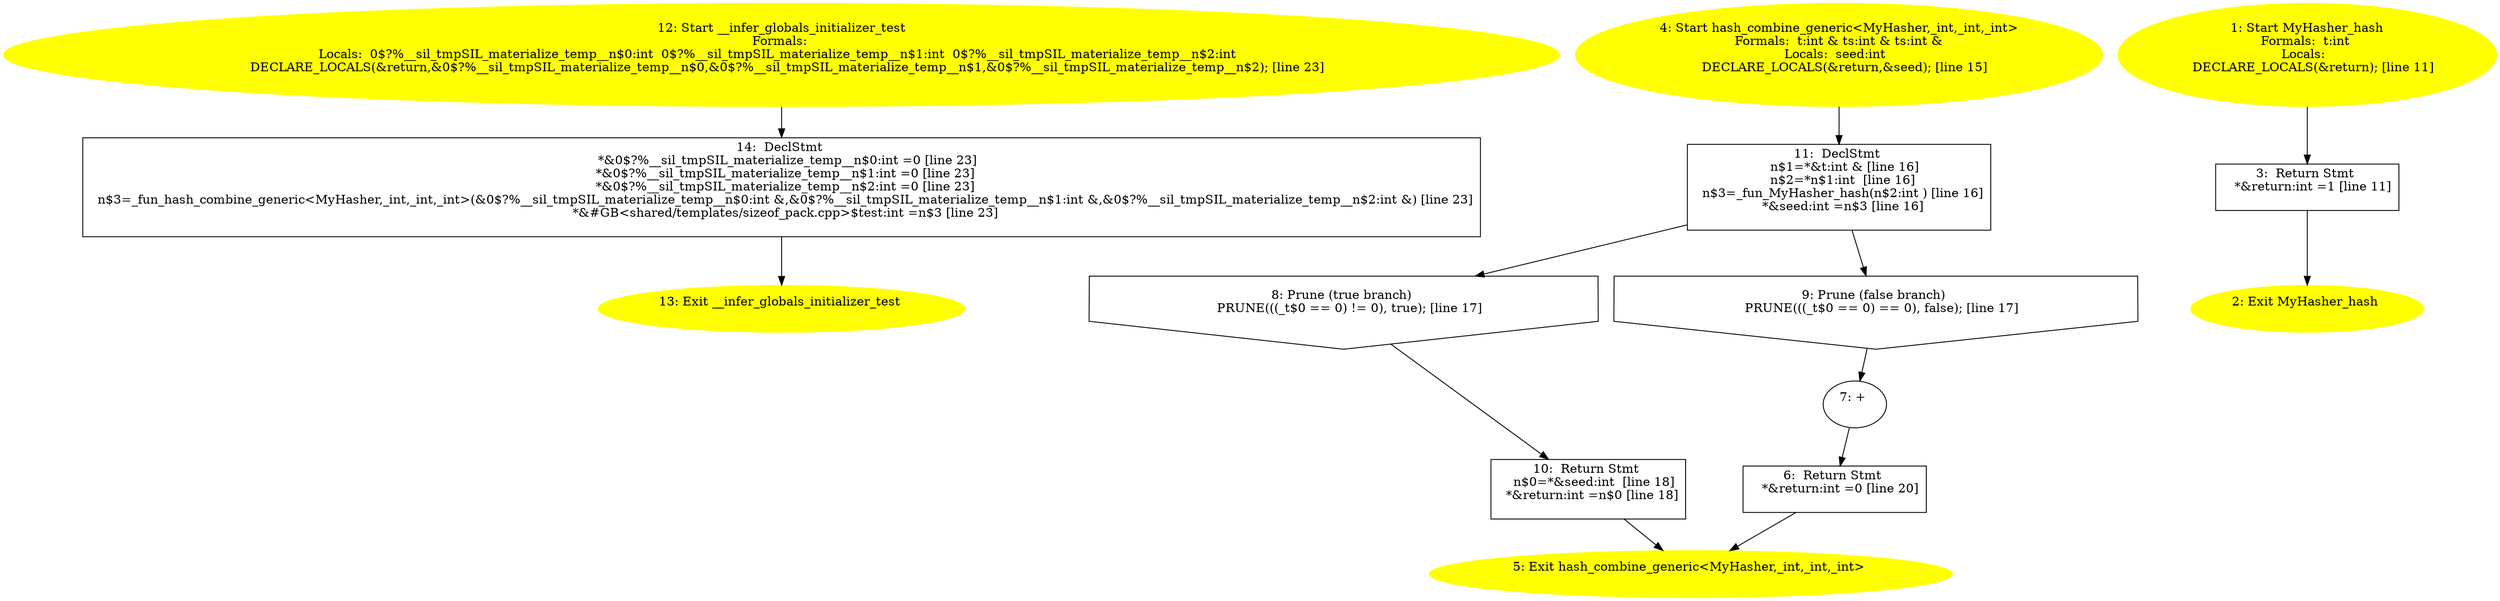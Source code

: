 /* @generated */
digraph iCFG {
14 [label="14:  DeclStmt \n   *&0$?%__sil_tmpSIL_materialize_temp__n$0:int =0 [line 23]\n  *&0$?%__sil_tmpSIL_materialize_temp__n$1:int =0 [line 23]\n  *&0$?%__sil_tmpSIL_materialize_temp__n$2:int =0 [line 23]\n  n$3=_fun_hash_combine_generic<MyHasher,_int,_int,_int>(&0$?%__sil_tmpSIL_materialize_temp__n$0:int &,&0$?%__sil_tmpSIL_materialize_temp__n$1:int &,&0$?%__sil_tmpSIL_materialize_temp__n$2:int &) [line 23]\n  *&#GB<shared/templates/sizeof_pack.cpp>$test:int =n$3 [line 23]\n " shape="box"]
	

	 14 -> 13 ;
13 [label="13: Exit __infer_globals_initializer_test \n  " color=yellow style=filled]
	

12 [label="12: Start __infer_globals_initializer_test\nFormals: \nLocals:  0$?%__sil_tmpSIL_materialize_temp__n$0:int  0$?%__sil_tmpSIL_materialize_temp__n$1:int  0$?%__sil_tmpSIL_materialize_temp__n$2:int  \n   DECLARE_LOCALS(&return,&0$?%__sil_tmpSIL_materialize_temp__n$0,&0$?%__sil_tmpSIL_materialize_temp__n$1,&0$?%__sil_tmpSIL_materialize_temp__n$2); [line 23]\n " color=yellow style=filled]
	

	 12 -> 14 ;
11 [label="11:  DeclStmt \n   n$1=*&t:int & [line 16]\n  n$2=*n$1:int  [line 16]\n  n$3=_fun_MyHasher_hash(n$2:int ) [line 16]\n  *&seed:int =n$3 [line 16]\n " shape="box"]
	

	 11 -> 8 ;
	 11 -> 9 ;
10 [label="10:  Return Stmt \n   n$0=*&seed:int  [line 18]\n  *&return:int =n$0 [line 18]\n " shape="box"]
	

	 10 -> 5 ;
9 [label="9: Prune (false branch) \n   PRUNE(((_t$0 == 0) == 0), false); [line 17]\n " shape="invhouse"]
	

	 9 -> 7 ;
8 [label="8: Prune (true branch) \n   PRUNE(((_t$0 == 0) != 0), true); [line 17]\n " shape="invhouse"]
	

	 8 -> 10 ;
7 [label="7: + \n  " ]
	

	 7 -> 6 ;
6 [label="6:  Return Stmt \n   *&return:int =0 [line 20]\n " shape="box"]
	

	 6 -> 5 ;
5 [label="5: Exit hash_combine_generic<MyHasher,_int,_int,_int> \n  " color=yellow style=filled]
	

4 [label="4: Start hash_combine_generic<MyHasher,_int,_int,_int>\nFormals:  t:int & ts:int & ts:int &\nLocals:  seed:int  \n   DECLARE_LOCALS(&return,&seed); [line 15]\n " color=yellow style=filled]
	

	 4 -> 11 ;
3 [label="3:  Return Stmt \n   *&return:int =1 [line 11]\n " shape="box"]
	

	 3 -> 2 ;
2 [label="2: Exit MyHasher_hash \n  " color=yellow style=filled]
	

1 [label="1: Start MyHasher_hash\nFormals:  t:int \nLocals:  \n   DECLARE_LOCALS(&return); [line 11]\n " color=yellow style=filled]
	

	 1 -> 3 ;
}
